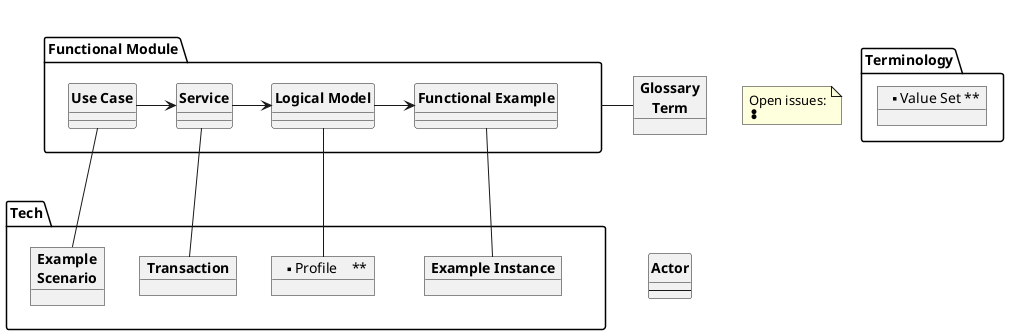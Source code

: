 @startuml

skinparam linetype polyline
hide circle

package "Functional Module" as Functional {
  Class "**Use Case**" as UCase {
  }

  Class "**Service**" as Interaction {
  }


  Class "**Logical Model**" as LogicalModel {
  }

  Class "**Functional Example**" as Example {

  }

}

  Class "**Actor**" as Actor {
  /'  Actor
  |_ **id**
  |_ name
  |_ description
  |_ (content)
  '/
  --
}

/'
Class Transaction {
Transaction
|_ **id**
|_ name
|_ description
|_ message
  |_ initiator
  |_ receiver
  |_ name
  |_ description
  |_ trigger
    |_ id
    |_ name 
    |_ description   
    |_ overview   
  |_ semantics
    |_ description   
    |_ overview   
    |_ profile ?
  |_ action
    |_ name
    |_ description   
    |_ overview   
  |_ result
    |_ name
    |_ description
    |_ trigger
      |_ id
      |_ name 
    |_ semantics
      |_ description   
      |_ overview   
    |_ action
      |_ name
      |_ description   
      |_ overview   
--
}

'/


Object "**Glossary**\n**Term**" as BTerm {
}


UCase -right[hidden]-> Interaction
Interaction -right[hidden]-> LogicalModel
LogicalModel -right[hidden]-> Example
LogicalModel -right[hidden]-> BTerm

BTerm -down[hidden]-> Actor
Functional -down[hidden]-> Tech


'UCase -right-> Interaction: 'Requires
'Interaction -right-> LogicalModel: 'Data
'LogicalModel -right-> Example: 'Example
UCase -right-> Interaction: ""
Interaction -right-> LogicalModel: ""
LogicalModel -right-> Example: ""
Functional -right- BTerm: ""



package "Terminology" as Term {
  object "** Value Set **" as ValueSet {
  }
}



package "Technical Module" as Tech {

  object "**Transaction**" as Transaction {

  }


  object "**   Profile    **" as Profile {

  }


  object "**Example Instance**" as ExampleInstance {

  }

  object "**Example**\n**Scenario**" as ExampleScenario {

  }
}


UCase -down- ExampleScenario
Interaction -down- Transaction
LogicalModel -down- Profile
Example -down- ExampleInstance

Profile -right[hidden]-> ExampleInstance: "    "


/'

Class Transaction {
Transaction
|_ **id**
|_ name
|_ description
|_ message
  |_ initiator
  |_ receiver
  |_ name
  |_ description
  |_ trigger
    |_ id
    |_ name 
    |_ description   
    |_ overview   
  |_ semantics
    |_ description   
    |_ overview   
    |_ profile ?
  |_ action
    |_ name
    |_ description   
    |_ overview   
  |_ result
    |_ name
    |_ description
    |_ trigger
      |_ id
      |_ name 
    |_ semantics
      |_ description   
      |_ overview   
    |_ action
      |_ name
      |_ description   
      |_ overview   
--
}


Class Profile {
|_ **id**
|_ name
|_ description
|_ overview
--
}


Transaction -right-> Actor: "initiator"
Transaction -right-> Actor: "responder"

Transaction -up-> Standard: "uses"

Class Actor {
Actor
|_ **id**
|_ name
|_ description
|_ overview
|_ supports_transaction  
  |_ Role
    |_ Type
    |_ Description  
  |_ Condition
|_ Option
  |_ Required
--
**CapabilityStatement**
}
Actor -right-> Option: "has option"


Class Option {
Option
|_ **id**
|_ transaction  
|_ actor
--
}

Transaction -down-> ExampleCase: "is used\n in example"

ExampleCase -right-> Example: "contains"


Class Example as "Example\nResource" {
}

Class ExampleCase as "Example\nScenario" {
}

Class Vocabulary as "Vocabulary" {
}

Class Standard as "Standard" {
Standard
|_ **id**
|_ url
|_ name
|_ version 
--
}

Class Use_Case as "Use Case" {
Use case
|_ **id**
|_ actors 0..*
|_ transactions 0..*  
|_ content 0..*
|_ name
|_ description 
|_ overview 
|_ step
  |_ name
  |_ description 
  |_ overview
  |_ step
  |_ return
    |_ name
    |_ description 
    |_ overview
--
}


'/

note as N1
Open issues:
* 
* 
end note


@enduml
